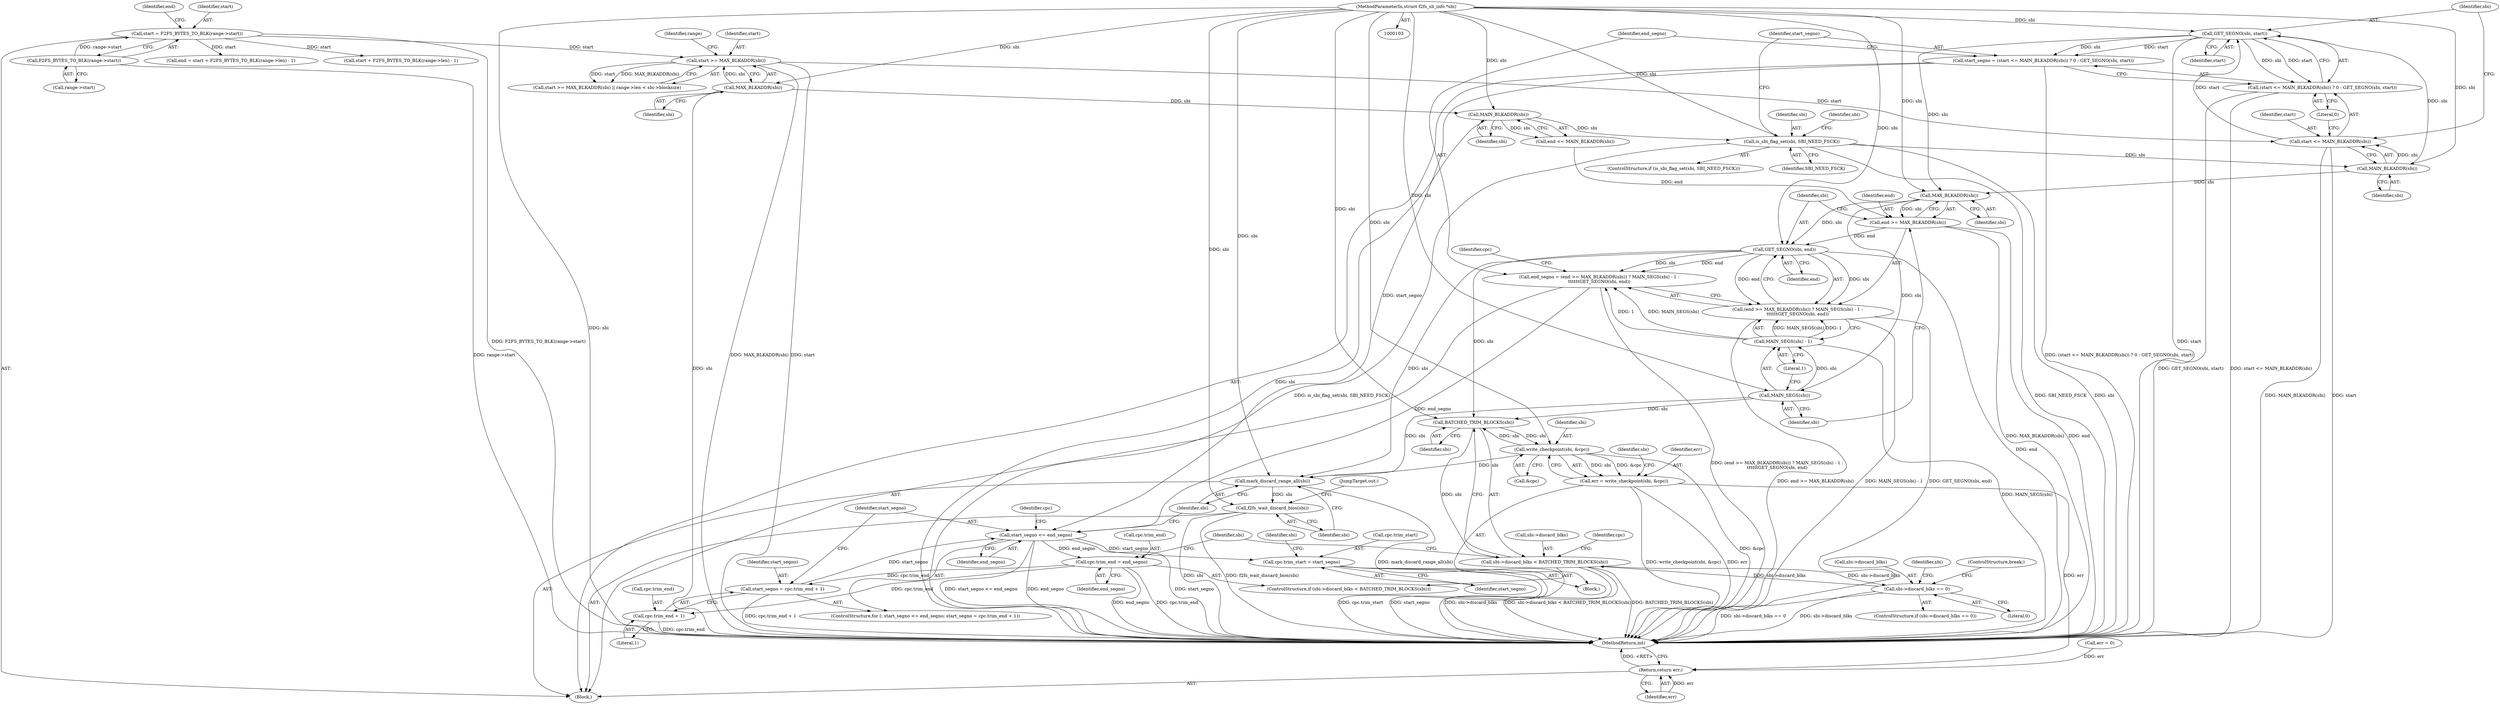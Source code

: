 digraph "0_linux_638164a2718f337ea224b747cf5977ef143166a4@pointer" {
"1000179" [label="(Call,GET_SEGNO(sbi, start))"];
"1000176" [label="(Call,MAIN_BLKADDR(sbi))"];
"1000160" [label="(Call,is_sbi_flag_set(sbi, SBI_NEED_FSCK))"];
"1000156" [label="(Call,MAIN_BLKADDR(sbi))"];
"1000136" [label="(Call,MAX_BLKADDR(sbi))"];
"1000104" [label="(MethodParameterIn,struct f2fs_sb_info *sbi)"];
"1000174" [label="(Call,start <= MAIN_BLKADDR(sbi))"];
"1000134" [label="(Call,start >= MAX_BLKADDR(sbi))"];
"1000108" [label="(Call,start = F2FS_BYTES_TO_BLK(range->start))"];
"1000110" [label="(Call,F2FS_BYTES_TO_BLK(range->start))"];
"1000171" [label="(Call,start_segno = (start <= MAIN_BLKADDR(sbi)) ? 0 : GET_SEGNO(sbi, start))"];
"1000213" [label="(Call,start_segno <= end_segno)"];
"1000224" [label="(Call,cpc.trim_start = start_segno)"];
"1000244" [label="(Call,cpc.trim_end = end_segno)"];
"1000216" [label="(Call,start_segno = cpc.trim_end + 1)"];
"1000218" [label="(Call,cpc.trim_end + 1)"];
"1000173" [label="(Call,(start <= MAIN_BLKADDR(sbi)) ? 0 : GET_SEGNO(sbi, start))"];
"1000187" [label="(Call,MAX_BLKADDR(sbi))"];
"1000185" [label="(Call,end >= MAX_BLKADDR(sbi))"];
"1000193" [label="(Call,GET_SEGNO(sbi, end))"];
"1000182" [label="(Call,end_segno = (end >= MAX_BLKADDR(sbi)) ? MAIN_SEGS(sbi) - 1 :\n\t\t\t\t\t\tGET_SEGNO(sbi, end))"];
"1000184" [label="(Call,(end >= MAX_BLKADDR(sbi)) ? MAIN_SEGS(sbi) - 1 :\n\t\t\t\t\t\tGET_SEGNO(sbi, end))"];
"1000242" [label="(Call,BATCHED_TRIM_BLOCKS(sbi))"];
"1000238" [label="(Call,sbi->discard_blks < BATCHED_TRIM_BLOCKS(sbi))"];
"1000230" [label="(Call,sbi->discard_blks == 0)"];
"1000257" [label="(Call,write_checkpoint(sbi, &cpc))"];
"1000255" [label="(Call,err = write_checkpoint(sbi, &cpc))"];
"1000283" [label="(Return,return err;)"];
"1000270" [label="(Call,mark_discard_range_all(sbi))"];
"1000272" [label="(Call,f2fs_wait_discard_bios(sbi))"];
"1000190" [label="(Call,MAIN_SEGS(sbi))"];
"1000189" [label="(Call,MAIN_SEGS(sbi) - 1)"];
"1000135" [label="(Identifier,start)"];
"1000219" [label="(Call,cpc.trim_end)"];
"1000274" [label="(JumpTarget,out:)"];
"1000156" [label="(Call,MAIN_BLKADDR(sbi))"];
"1000272" [label="(Call,f2fs_wait_discard_bios(sbi))"];
"1000116" [label="(Identifier,end)"];
"1000245" [label="(Call,cpc.trim_end)"];
"1000191" [label="(Identifier,sbi)"];
"1000161" [label="(Identifier,sbi)"];
"1000257" [label="(Call,write_checkpoint(sbi, &cpc))"];
"1000213" [label="(Call,start_segno <= end_segno)"];
"1000176" [label="(Call,MAIN_BLKADDR(sbi))"];
"1000232" [label="(Identifier,sbi)"];
"1000179" [label="(Call,GET_SEGNO(sbi, start))"];
"1000192" [label="(Literal,1)"];
"1000229" [label="(ControlStructure,if (sbi->discard_blks == 0))"];
"1000154" [label="(Call,end <= MAIN_BLKADDR(sbi))"];
"1000134" [label="(Call,start >= MAX_BLKADDR(sbi))"];
"1000239" [label="(Call,sbi->discard_blks)"];
"1000230" [label="(Call,sbi->discard_blks == 0)"];
"1000270" [label="(Call,mark_discard_range_all(sbi))"];
"1000172" [label="(Identifier,start_segno)"];
"1000222" [label="(Literal,1)"];
"1000186" [label="(Identifier,end)"];
"1000183" [label="(Identifier,end_segno)"];
"1000212" [label="(ControlStructure,for (; start_segno <= end_segno; start_segno = cpc.trim_end + 1))"];
"1000228" [label="(Identifier,start_segno)"];
"1000185" [label="(Call,end >= MAX_BLKADDR(sbi))"];
"1000166" [label="(Identifier,sbi)"];
"1000104" [label="(MethodParameterIn,struct f2fs_sb_info *sbi)"];
"1000243" [label="(Identifier,sbi)"];
"1000177" [label="(Identifier,sbi)"];
"1000140" [label="(Identifier,range)"];
"1000283" [label="(Return,return err;)"];
"1000174" [label="(Call,start <= MAIN_BLKADDR(sbi))"];
"1000184" [label="(Call,(end >= MAX_BLKADDR(sbi)) ? MAIN_SEGS(sbi) - 1 :\n\t\t\t\t\t\tGET_SEGNO(sbi, end))"];
"1000190" [label="(Call,MAIN_SEGS(sbi))"];
"1000182" [label="(Call,end_segno = (end >= MAX_BLKADDR(sbi)) ? MAIN_SEGS(sbi) - 1 :\n\t\t\t\t\t\tGET_SEGNO(sbi, end))"];
"1000284" [label="(Identifier,err)"];
"1000259" [label="(Call,&cpc)"];
"1000244" [label="(Call,cpc.trim_end = end_segno)"];
"1000235" [label="(ControlStructure,break;)"];
"1000237" [label="(ControlStructure,if (sbi->discard_blks < BATCHED_TRIM_BLOCKS(sbi)))"];
"1000231" [label="(Call,sbi->discard_blks)"];
"1000117" [label="(Call,start + F2FS_BYTES_TO_BLK(range->len) - 1)"];
"1000160" [label="(Call,is_sbi_flag_set(sbi, SBI_NEED_FSCK))"];
"1000217" [label="(Identifier,start_segno)"];
"1000240" [label="(Identifier,sbi)"];
"1000157" [label="(Identifier,sbi)"];
"1000224" [label="(Call,cpc.trim_start = start_segno)"];
"1000129" [label="(Call,err = 0)"];
"1000111" [label="(Call,range->start)"];
"1000225" [label="(Call,cpc.trim_start)"];
"1000187" [label="(Call,MAX_BLKADDR(sbi))"];
"1000215" [label="(Identifier,end_segno)"];
"1000115" [label="(Call,end = start + F2FS_BYTES_TO_BLK(range->len) - 1)"];
"1000189" [label="(Call,MAIN_SEGS(sbi) - 1)"];
"1000136" [label="(Call,MAX_BLKADDR(sbi))"];
"1000109" [label="(Identifier,start)"];
"1000256" [label="(Identifier,err)"];
"1000188" [label="(Identifier,sbi)"];
"1000181" [label="(Identifier,start)"];
"1000264" [label="(Identifier,sbi)"];
"1000159" [label="(ControlStructure,if (is_sbi_flag_set(sbi, SBI_NEED_FSCK)))"];
"1000110" [label="(Call,F2FS_BYTES_TO_BLK(range->start))"];
"1000195" [label="(Identifier,end)"];
"1000218" [label="(Call,cpc.trim_end + 1)"];
"1000180" [label="(Identifier,sbi)"];
"1000223" [label="(Block,)"];
"1000253" [label="(Identifier,sbi)"];
"1000137" [label="(Identifier,sbi)"];
"1000234" [label="(Literal,0)"];
"1000248" [label="(Identifier,end_segno)"];
"1000246" [label="(Identifier,cpc)"];
"1000198" [label="(Identifier,cpc)"];
"1000273" [label="(Identifier,sbi)"];
"1000175" [label="(Identifier,start)"];
"1000162" [label="(Identifier,SBI_NEED_FSCK)"];
"1000194" [label="(Identifier,sbi)"];
"1000108" [label="(Call,start = F2FS_BYTES_TO_BLK(range->start))"];
"1000271" [label="(Identifier,sbi)"];
"1000214" [label="(Identifier,start_segno)"];
"1000216" [label="(Call,start_segno = cpc.trim_end + 1)"];
"1000242" [label="(Call,BATCHED_TRIM_BLOCKS(sbi))"];
"1000258" [label="(Identifier,sbi)"];
"1000133" [label="(Call,start >= MAX_BLKADDR(sbi) || range->len < sbi->blocksize)"];
"1000178" [label="(Literal,0)"];
"1000173" [label="(Call,(start <= MAIN_BLKADDR(sbi)) ? 0 : GET_SEGNO(sbi, start))"];
"1000238" [label="(Call,sbi->discard_blks < BATCHED_TRIM_BLOCKS(sbi))"];
"1000193" [label="(Call,GET_SEGNO(sbi, end))"];
"1000285" [label="(MethodReturn,int)"];
"1000106" [label="(Block,)"];
"1000226" [label="(Identifier,cpc)"];
"1000171" [label="(Call,start_segno = (start <= MAIN_BLKADDR(sbi)) ? 0 : GET_SEGNO(sbi, start))"];
"1000255" [label="(Call,err = write_checkpoint(sbi, &cpc))"];
"1000179" -> "1000173"  [label="AST: "];
"1000179" -> "1000181"  [label="CFG: "];
"1000180" -> "1000179"  [label="AST: "];
"1000181" -> "1000179"  [label="AST: "];
"1000173" -> "1000179"  [label="CFG: "];
"1000179" -> "1000285"  [label="DDG: start"];
"1000179" -> "1000171"  [label="DDG: sbi"];
"1000179" -> "1000171"  [label="DDG: start"];
"1000179" -> "1000173"  [label="DDG: sbi"];
"1000179" -> "1000173"  [label="DDG: start"];
"1000176" -> "1000179"  [label="DDG: sbi"];
"1000104" -> "1000179"  [label="DDG: sbi"];
"1000174" -> "1000179"  [label="DDG: start"];
"1000179" -> "1000187"  [label="DDG: sbi"];
"1000176" -> "1000174"  [label="AST: "];
"1000176" -> "1000177"  [label="CFG: "];
"1000177" -> "1000176"  [label="AST: "];
"1000174" -> "1000176"  [label="CFG: "];
"1000176" -> "1000174"  [label="DDG: sbi"];
"1000160" -> "1000176"  [label="DDG: sbi"];
"1000104" -> "1000176"  [label="DDG: sbi"];
"1000176" -> "1000187"  [label="DDG: sbi"];
"1000160" -> "1000159"  [label="AST: "];
"1000160" -> "1000162"  [label="CFG: "];
"1000161" -> "1000160"  [label="AST: "];
"1000162" -> "1000160"  [label="AST: "];
"1000166" -> "1000160"  [label="CFG: "];
"1000172" -> "1000160"  [label="CFG: "];
"1000160" -> "1000285"  [label="DDG: is_sbi_flag_set(sbi, SBI_NEED_FSCK)"];
"1000160" -> "1000285"  [label="DDG: SBI_NEED_FSCK"];
"1000160" -> "1000285"  [label="DDG: sbi"];
"1000156" -> "1000160"  [label="DDG: sbi"];
"1000104" -> "1000160"  [label="DDG: sbi"];
"1000156" -> "1000154"  [label="AST: "];
"1000156" -> "1000157"  [label="CFG: "];
"1000157" -> "1000156"  [label="AST: "];
"1000154" -> "1000156"  [label="CFG: "];
"1000156" -> "1000285"  [label="DDG: sbi"];
"1000156" -> "1000154"  [label="DDG: sbi"];
"1000136" -> "1000156"  [label="DDG: sbi"];
"1000104" -> "1000156"  [label="DDG: sbi"];
"1000136" -> "1000134"  [label="AST: "];
"1000136" -> "1000137"  [label="CFG: "];
"1000137" -> "1000136"  [label="AST: "];
"1000134" -> "1000136"  [label="CFG: "];
"1000136" -> "1000285"  [label="DDG: sbi"];
"1000136" -> "1000134"  [label="DDG: sbi"];
"1000104" -> "1000136"  [label="DDG: sbi"];
"1000104" -> "1000103"  [label="AST: "];
"1000104" -> "1000285"  [label="DDG: sbi"];
"1000104" -> "1000187"  [label="DDG: sbi"];
"1000104" -> "1000190"  [label="DDG: sbi"];
"1000104" -> "1000193"  [label="DDG: sbi"];
"1000104" -> "1000242"  [label="DDG: sbi"];
"1000104" -> "1000257"  [label="DDG: sbi"];
"1000104" -> "1000270"  [label="DDG: sbi"];
"1000104" -> "1000272"  [label="DDG: sbi"];
"1000174" -> "1000173"  [label="AST: "];
"1000175" -> "1000174"  [label="AST: "];
"1000178" -> "1000174"  [label="CFG: "];
"1000180" -> "1000174"  [label="CFG: "];
"1000174" -> "1000285"  [label="DDG: MAIN_BLKADDR(sbi)"];
"1000174" -> "1000285"  [label="DDG: start"];
"1000134" -> "1000174"  [label="DDG: start"];
"1000134" -> "1000133"  [label="AST: "];
"1000135" -> "1000134"  [label="AST: "];
"1000140" -> "1000134"  [label="CFG: "];
"1000133" -> "1000134"  [label="CFG: "];
"1000134" -> "1000285"  [label="DDG: start"];
"1000134" -> "1000285"  [label="DDG: MAX_BLKADDR(sbi)"];
"1000134" -> "1000133"  [label="DDG: start"];
"1000134" -> "1000133"  [label="DDG: MAX_BLKADDR(sbi)"];
"1000108" -> "1000134"  [label="DDG: start"];
"1000108" -> "1000106"  [label="AST: "];
"1000108" -> "1000110"  [label="CFG: "];
"1000109" -> "1000108"  [label="AST: "];
"1000110" -> "1000108"  [label="AST: "];
"1000116" -> "1000108"  [label="CFG: "];
"1000108" -> "1000285"  [label="DDG: F2FS_BYTES_TO_BLK(range->start)"];
"1000110" -> "1000108"  [label="DDG: range->start"];
"1000108" -> "1000115"  [label="DDG: start"];
"1000108" -> "1000117"  [label="DDG: start"];
"1000110" -> "1000111"  [label="CFG: "];
"1000111" -> "1000110"  [label="AST: "];
"1000110" -> "1000285"  [label="DDG: range->start"];
"1000171" -> "1000106"  [label="AST: "];
"1000171" -> "1000173"  [label="CFG: "];
"1000172" -> "1000171"  [label="AST: "];
"1000173" -> "1000171"  [label="AST: "];
"1000183" -> "1000171"  [label="CFG: "];
"1000171" -> "1000285"  [label="DDG: (start <= MAIN_BLKADDR(sbi)) ? 0 : GET_SEGNO(sbi, start)"];
"1000171" -> "1000213"  [label="DDG: start_segno"];
"1000213" -> "1000212"  [label="AST: "];
"1000213" -> "1000215"  [label="CFG: "];
"1000214" -> "1000213"  [label="AST: "];
"1000215" -> "1000213"  [label="AST: "];
"1000226" -> "1000213"  [label="CFG: "];
"1000271" -> "1000213"  [label="CFG: "];
"1000213" -> "1000285"  [label="DDG: start_segno"];
"1000213" -> "1000285"  [label="DDG: start_segno <= end_segno"];
"1000213" -> "1000285"  [label="DDG: end_segno"];
"1000216" -> "1000213"  [label="DDG: start_segno"];
"1000182" -> "1000213"  [label="DDG: end_segno"];
"1000213" -> "1000224"  [label="DDG: start_segno"];
"1000213" -> "1000244"  [label="DDG: end_segno"];
"1000224" -> "1000223"  [label="AST: "];
"1000224" -> "1000228"  [label="CFG: "];
"1000225" -> "1000224"  [label="AST: "];
"1000228" -> "1000224"  [label="AST: "];
"1000232" -> "1000224"  [label="CFG: "];
"1000224" -> "1000285"  [label="DDG: cpc.trim_start"];
"1000224" -> "1000285"  [label="DDG: start_segno"];
"1000244" -> "1000237"  [label="AST: "];
"1000244" -> "1000248"  [label="CFG: "];
"1000245" -> "1000244"  [label="AST: "];
"1000248" -> "1000244"  [label="AST: "];
"1000253" -> "1000244"  [label="CFG: "];
"1000244" -> "1000285"  [label="DDG: end_segno"];
"1000244" -> "1000285"  [label="DDG: cpc.trim_end"];
"1000244" -> "1000216"  [label="DDG: cpc.trim_end"];
"1000244" -> "1000218"  [label="DDG: cpc.trim_end"];
"1000216" -> "1000212"  [label="AST: "];
"1000216" -> "1000218"  [label="CFG: "];
"1000217" -> "1000216"  [label="AST: "];
"1000218" -> "1000216"  [label="AST: "];
"1000214" -> "1000216"  [label="CFG: "];
"1000216" -> "1000285"  [label="DDG: cpc.trim_end + 1"];
"1000218" -> "1000222"  [label="CFG: "];
"1000219" -> "1000218"  [label="AST: "];
"1000222" -> "1000218"  [label="AST: "];
"1000218" -> "1000285"  [label="DDG: cpc.trim_end"];
"1000173" -> "1000178"  [label="CFG: "];
"1000178" -> "1000173"  [label="AST: "];
"1000173" -> "1000285"  [label="DDG: GET_SEGNO(sbi, start)"];
"1000173" -> "1000285"  [label="DDG: start <= MAIN_BLKADDR(sbi)"];
"1000187" -> "1000185"  [label="AST: "];
"1000187" -> "1000188"  [label="CFG: "];
"1000188" -> "1000187"  [label="AST: "];
"1000185" -> "1000187"  [label="CFG: "];
"1000187" -> "1000185"  [label="DDG: sbi"];
"1000187" -> "1000190"  [label="DDG: sbi"];
"1000187" -> "1000193"  [label="DDG: sbi"];
"1000185" -> "1000184"  [label="AST: "];
"1000186" -> "1000185"  [label="AST: "];
"1000191" -> "1000185"  [label="CFG: "];
"1000194" -> "1000185"  [label="CFG: "];
"1000185" -> "1000285"  [label="DDG: end"];
"1000185" -> "1000285"  [label="DDG: MAX_BLKADDR(sbi)"];
"1000154" -> "1000185"  [label="DDG: end"];
"1000185" -> "1000193"  [label="DDG: end"];
"1000193" -> "1000184"  [label="AST: "];
"1000193" -> "1000195"  [label="CFG: "];
"1000194" -> "1000193"  [label="AST: "];
"1000195" -> "1000193"  [label="AST: "];
"1000184" -> "1000193"  [label="CFG: "];
"1000193" -> "1000285"  [label="DDG: end"];
"1000193" -> "1000182"  [label="DDG: sbi"];
"1000193" -> "1000182"  [label="DDG: end"];
"1000193" -> "1000184"  [label="DDG: sbi"];
"1000193" -> "1000184"  [label="DDG: end"];
"1000193" -> "1000242"  [label="DDG: sbi"];
"1000193" -> "1000270"  [label="DDG: sbi"];
"1000182" -> "1000106"  [label="AST: "];
"1000182" -> "1000184"  [label="CFG: "];
"1000183" -> "1000182"  [label="AST: "];
"1000184" -> "1000182"  [label="AST: "];
"1000198" -> "1000182"  [label="CFG: "];
"1000182" -> "1000285"  [label="DDG: (end >= MAX_BLKADDR(sbi)) ? MAIN_SEGS(sbi) - 1 :\n\t\t\t\t\t\tGET_SEGNO(sbi, end)"];
"1000189" -> "1000182"  [label="DDG: MAIN_SEGS(sbi)"];
"1000189" -> "1000182"  [label="DDG: 1"];
"1000184" -> "1000189"  [label="CFG: "];
"1000189" -> "1000184"  [label="AST: "];
"1000184" -> "1000285"  [label="DDG: end >= MAX_BLKADDR(sbi)"];
"1000184" -> "1000285"  [label="DDG: MAIN_SEGS(sbi) - 1"];
"1000184" -> "1000285"  [label="DDG: GET_SEGNO(sbi, end)"];
"1000189" -> "1000184"  [label="DDG: MAIN_SEGS(sbi)"];
"1000189" -> "1000184"  [label="DDG: 1"];
"1000242" -> "1000238"  [label="AST: "];
"1000242" -> "1000243"  [label="CFG: "];
"1000243" -> "1000242"  [label="AST: "];
"1000238" -> "1000242"  [label="CFG: "];
"1000242" -> "1000238"  [label="DDG: sbi"];
"1000190" -> "1000242"  [label="DDG: sbi"];
"1000257" -> "1000242"  [label="DDG: sbi"];
"1000242" -> "1000257"  [label="DDG: sbi"];
"1000238" -> "1000237"  [label="AST: "];
"1000239" -> "1000238"  [label="AST: "];
"1000246" -> "1000238"  [label="CFG: "];
"1000253" -> "1000238"  [label="CFG: "];
"1000238" -> "1000285"  [label="DDG: sbi->discard_blks"];
"1000238" -> "1000285"  [label="DDG: sbi->discard_blks < BATCHED_TRIM_BLOCKS(sbi)"];
"1000238" -> "1000285"  [label="DDG: BATCHED_TRIM_BLOCKS(sbi)"];
"1000238" -> "1000230"  [label="DDG: sbi->discard_blks"];
"1000230" -> "1000238"  [label="DDG: sbi->discard_blks"];
"1000230" -> "1000229"  [label="AST: "];
"1000230" -> "1000234"  [label="CFG: "];
"1000231" -> "1000230"  [label="AST: "];
"1000234" -> "1000230"  [label="AST: "];
"1000235" -> "1000230"  [label="CFG: "];
"1000240" -> "1000230"  [label="CFG: "];
"1000230" -> "1000285"  [label="DDG: sbi->discard_blks"];
"1000230" -> "1000285"  [label="DDG: sbi->discard_blks == 0"];
"1000257" -> "1000255"  [label="AST: "];
"1000257" -> "1000259"  [label="CFG: "];
"1000258" -> "1000257"  [label="AST: "];
"1000259" -> "1000257"  [label="AST: "];
"1000255" -> "1000257"  [label="CFG: "];
"1000257" -> "1000285"  [label="DDG: &cpc"];
"1000257" -> "1000255"  [label="DDG: sbi"];
"1000257" -> "1000255"  [label="DDG: &cpc"];
"1000257" -> "1000270"  [label="DDG: sbi"];
"1000255" -> "1000223"  [label="AST: "];
"1000256" -> "1000255"  [label="AST: "];
"1000264" -> "1000255"  [label="CFG: "];
"1000255" -> "1000285"  [label="DDG: write_checkpoint(sbi, &cpc)"];
"1000255" -> "1000285"  [label="DDG: err"];
"1000255" -> "1000283"  [label="DDG: err"];
"1000283" -> "1000106"  [label="AST: "];
"1000283" -> "1000284"  [label="CFG: "];
"1000284" -> "1000283"  [label="AST: "];
"1000285" -> "1000283"  [label="CFG: "];
"1000283" -> "1000285"  [label="DDG: <RET>"];
"1000284" -> "1000283"  [label="DDG: err"];
"1000129" -> "1000283"  [label="DDG: err"];
"1000270" -> "1000106"  [label="AST: "];
"1000270" -> "1000271"  [label="CFG: "];
"1000271" -> "1000270"  [label="AST: "];
"1000273" -> "1000270"  [label="CFG: "];
"1000270" -> "1000285"  [label="DDG: mark_discard_range_all(sbi)"];
"1000190" -> "1000270"  [label="DDG: sbi"];
"1000270" -> "1000272"  [label="DDG: sbi"];
"1000272" -> "1000106"  [label="AST: "];
"1000272" -> "1000273"  [label="CFG: "];
"1000273" -> "1000272"  [label="AST: "];
"1000274" -> "1000272"  [label="CFG: "];
"1000272" -> "1000285"  [label="DDG: sbi"];
"1000272" -> "1000285"  [label="DDG: f2fs_wait_discard_bios(sbi)"];
"1000190" -> "1000189"  [label="AST: "];
"1000190" -> "1000191"  [label="CFG: "];
"1000191" -> "1000190"  [label="AST: "];
"1000192" -> "1000190"  [label="CFG: "];
"1000190" -> "1000189"  [label="DDG: sbi"];
"1000189" -> "1000192"  [label="CFG: "];
"1000192" -> "1000189"  [label="AST: "];
"1000189" -> "1000285"  [label="DDG: MAIN_SEGS(sbi)"];
}
